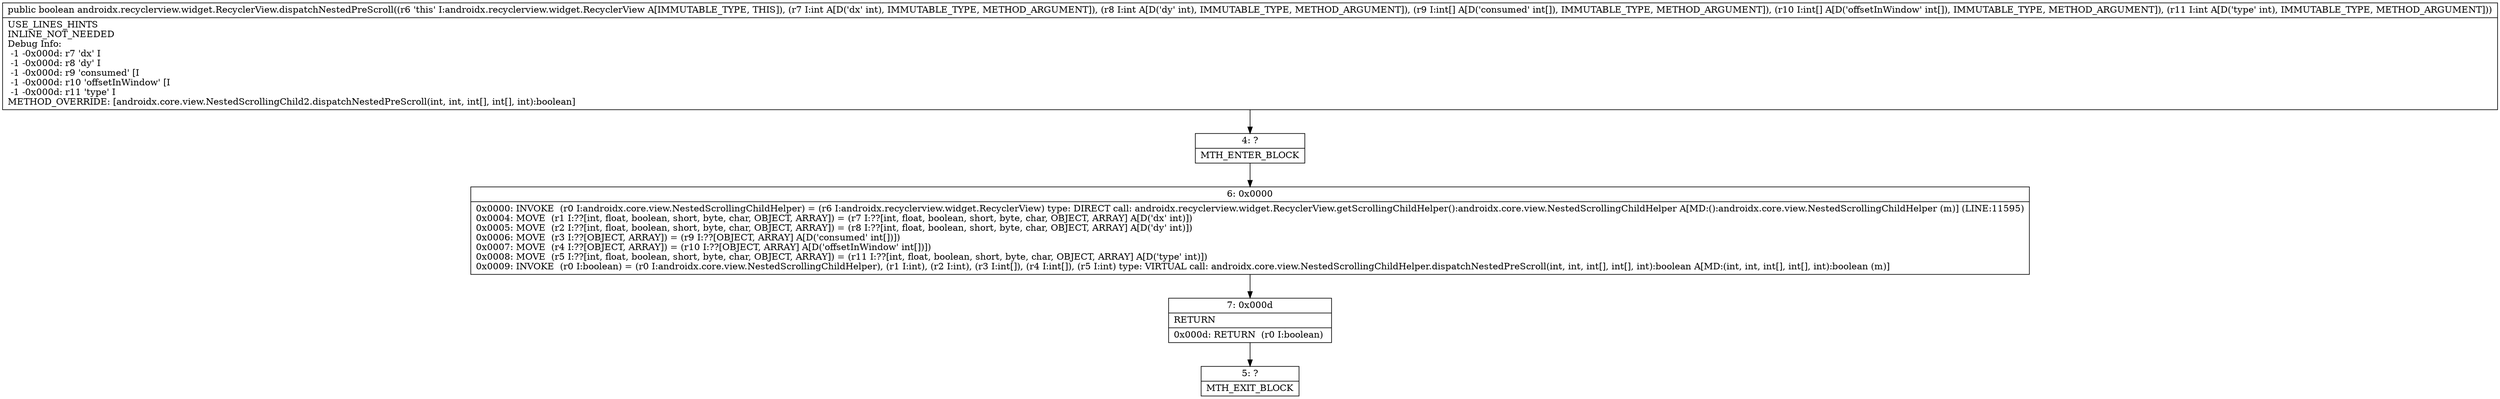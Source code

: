 digraph "CFG forandroidx.recyclerview.widget.RecyclerView.dispatchNestedPreScroll(II[I[II)Z" {
Node_4 [shape=record,label="{4\:\ ?|MTH_ENTER_BLOCK\l}"];
Node_6 [shape=record,label="{6\:\ 0x0000|0x0000: INVOKE  (r0 I:androidx.core.view.NestedScrollingChildHelper) = (r6 I:androidx.recyclerview.widget.RecyclerView) type: DIRECT call: androidx.recyclerview.widget.RecyclerView.getScrollingChildHelper():androidx.core.view.NestedScrollingChildHelper A[MD:():androidx.core.view.NestedScrollingChildHelper (m)] (LINE:11595)\l0x0004: MOVE  (r1 I:??[int, float, boolean, short, byte, char, OBJECT, ARRAY]) = (r7 I:??[int, float, boolean, short, byte, char, OBJECT, ARRAY] A[D('dx' int)]) \l0x0005: MOVE  (r2 I:??[int, float, boolean, short, byte, char, OBJECT, ARRAY]) = (r8 I:??[int, float, boolean, short, byte, char, OBJECT, ARRAY] A[D('dy' int)]) \l0x0006: MOVE  (r3 I:??[OBJECT, ARRAY]) = (r9 I:??[OBJECT, ARRAY] A[D('consumed' int[])]) \l0x0007: MOVE  (r4 I:??[OBJECT, ARRAY]) = (r10 I:??[OBJECT, ARRAY] A[D('offsetInWindow' int[])]) \l0x0008: MOVE  (r5 I:??[int, float, boolean, short, byte, char, OBJECT, ARRAY]) = (r11 I:??[int, float, boolean, short, byte, char, OBJECT, ARRAY] A[D('type' int)]) \l0x0009: INVOKE  (r0 I:boolean) = (r0 I:androidx.core.view.NestedScrollingChildHelper), (r1 I:int), (r2 I:int), (r3 I:int[]), (r4 I:int[]), (r5 I:int) type: VIRTUAL call: androidx.core.view.NestedScrollingChildHelper.dispatchNestedPreScroll(int, int, int[], int[], int):boolean A[MD:(int, int, int[], int[], int):boolean (m)]\l}"];
Node_7 [shape=record,label="{7\:\ 0x000d|RETURN\l|0x000d: RETURN  (r0 I:boolean) \l}"];
Node_5 [shape=record,label="{5\:\ ?|MTH_EXIT_BLOCK\l}"];
MethodNode[shape=record,label="{public boolean androidx.recyclerview.widget.RecyclerView.dispatchNestedPreScroll((r6 'this' I:androidx.recyclerview.widget.RecyclerView A[IMMUTABLE_TYPE, THIS]), (r7 I:int A[D('dx' int), IMMUTABLE_TYPE, METHOD_ARGUMENT]), (r8 I:int A[D('dy' int), IMMUTABLE_TYPE, METHOD_ARGUMENT]), (r9 I:int[] A[D('consumed' int[]), IMMUTABLE_TYPE, METHOD_ARGUMENT]), (r10 I:int[] A[D('offsetInWindow' int[]), IMMUTABLE_TYPE, METHOD_ARGUMENT]), (r11 I:int A[D('type' int), IMMUTABLE_TYPE, METHOD_ARGUMENT]))  | USE_LINES_HINTS\lINLINE_NOT_NEEDED\lDebug Info:\l  \-1 \-0x000d: r7 'dx' I\l  \-1 \-0x000d: r8 'dy' I\l  \-1 \-0x000d: r9 'consumed' [I\l  \-1 \-0x000d: r10 'offsetInWindow' [I\l  \-1 \-0x000d: r11 'type' I\lMETHOD_OVERRIDE: [androidx.core.view.NestedScrollingChild2.dispatchNestedPreScroll(int, int, int[], int[], int):boolean]\l}"];
MethodNode -> Node_4;Node_4 -> Node_6;
Node_6 -> Node_7;
Node_7 -> Node_5;
}

